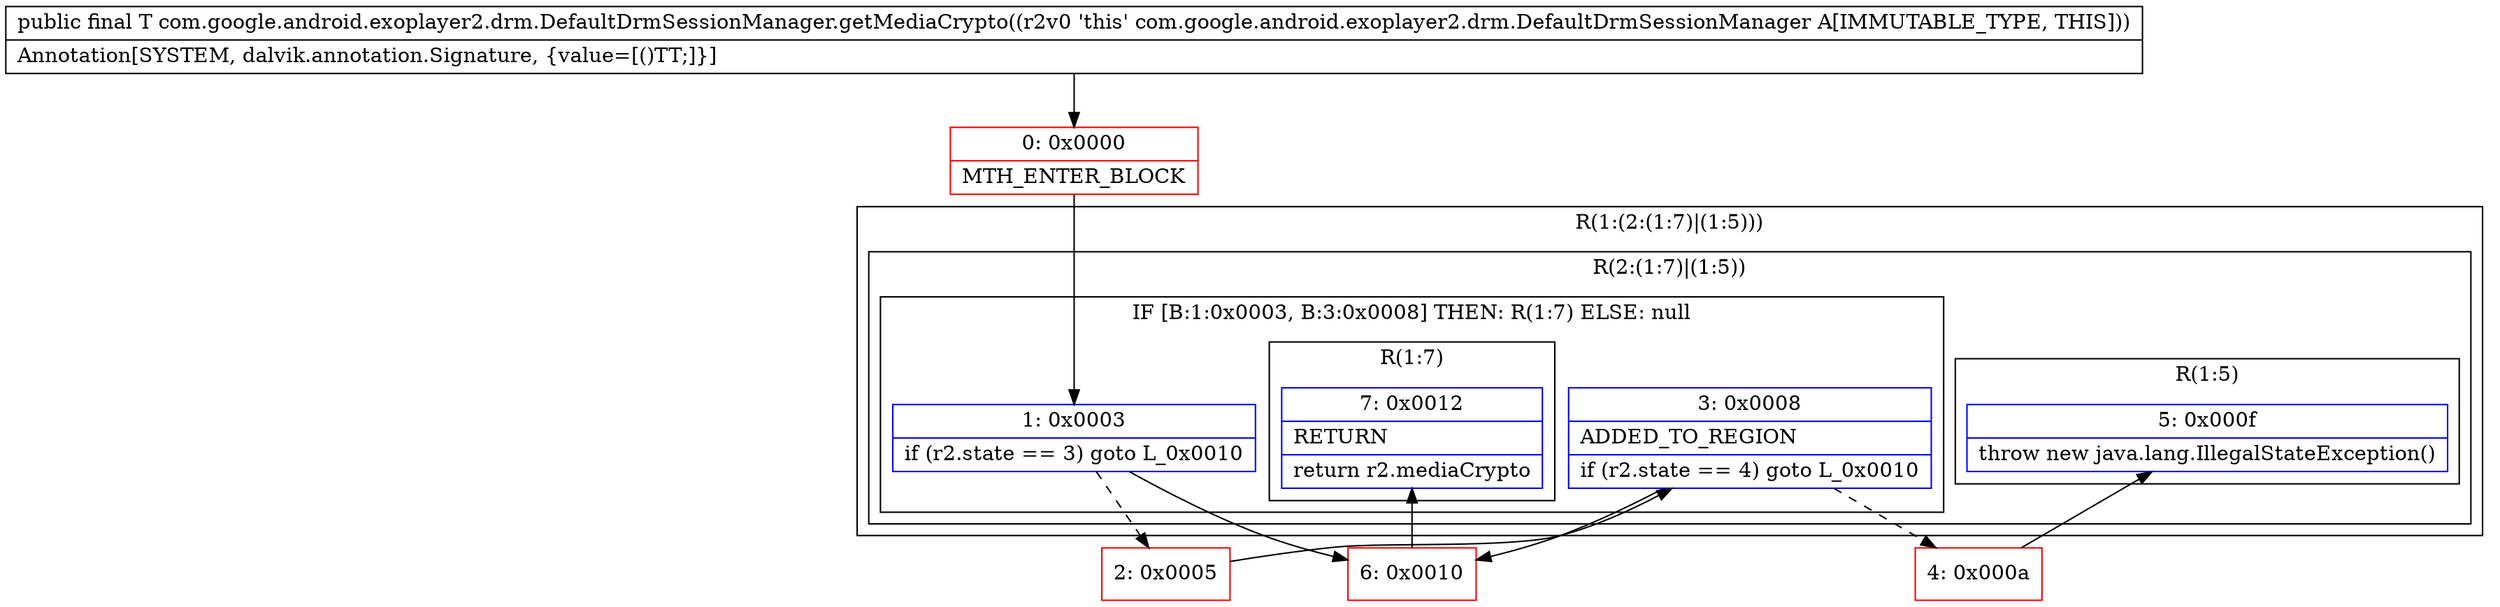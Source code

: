 digraph "CFG forcom.google.android.exoplayer2.drm.DefaultDrmSessionManager.getMediaCrypto()Lcom\/google\/android\/exoplayer2\/drm\/ExoMediaCrypto;" {
subgraph cluster_Region_616738037 {
label = "R(1:(2:(1:7)|(1:5)))";
node [shape=record,color=blue];
subgraph cluster_Region_1935095048 {
label = "R(2:(1:7)|(1:5))";
node [shape=record,color=blue];
subgraph cluster_IfRegion_1153860095 {
label = "IF [B:1:0x0003, B:3:0x0008] THEN: R(1:7) ELSE: null";
node [shape=record,color=blue];
Node_1 [shape=record,label="{1\:\ 0x0003|if (r2.state == 3) goto L_0x0010\l}"];
Node_3 [shape=record,label="{3\:\ 0x0008|ADDED_TO_REGION\l|if (r2.state == 4) goto L_0x0010\l}"];
subgraph cluster_Region_465281180 {
label = "R(1:7)";
node [shape=record,color=blue];
Node_7 [shape=record,label="{7\:\ 0x0012|RETURN\l|return r2.mediaCrypto\l}"];
}
}
subgraph cluster_Region_707727898 {
label = "R(1:5)";
node [shape=record,color=blue];
Node_5 [shape=record,label="{5\:\ 0x000f|throw new java.lang.IllegalStateException()\l}"];
}
}
}
Node_0 [shape=record,color=red,label="{0\:\ 0x0000|MTH_ENTER_BLOCK\l}"];
Node_2 [shape=record,color=red,label="{2\:\ 0x0005}"];
Node_4 [shape=record,color=red,label="{4\:\ 0x000a}"];
Node_6 [shape=record,color=red,label="{6\:\ 0x0010}"];
MethodNode[shape=record,label="{public final T com.google.android.exoplayer2.drm.DefaultDrmSessionManager.getMediaCrypto((r2v0 'this' com.google.android.exoplayer2.drm.DefaultDrmSessionManager A[IMMUTABLE_TYPE, THIS]))  | Annotation[SYSTEM, dalvik.annotation.Signature, \{value=[()TT;]\}]\l}"];
MethodNode -> Node_0;
Node_1 -> Node_2[style=dashed];
Node_1 -> Node_6;
Node_3 -> Node_4[style=dashed];
Node_3 -> Node_6;
Node_0 -> Node_1;
Node_2 -> Node_3;
Node_4 -> Node_5;
Node_6 -> Node_7;
}


